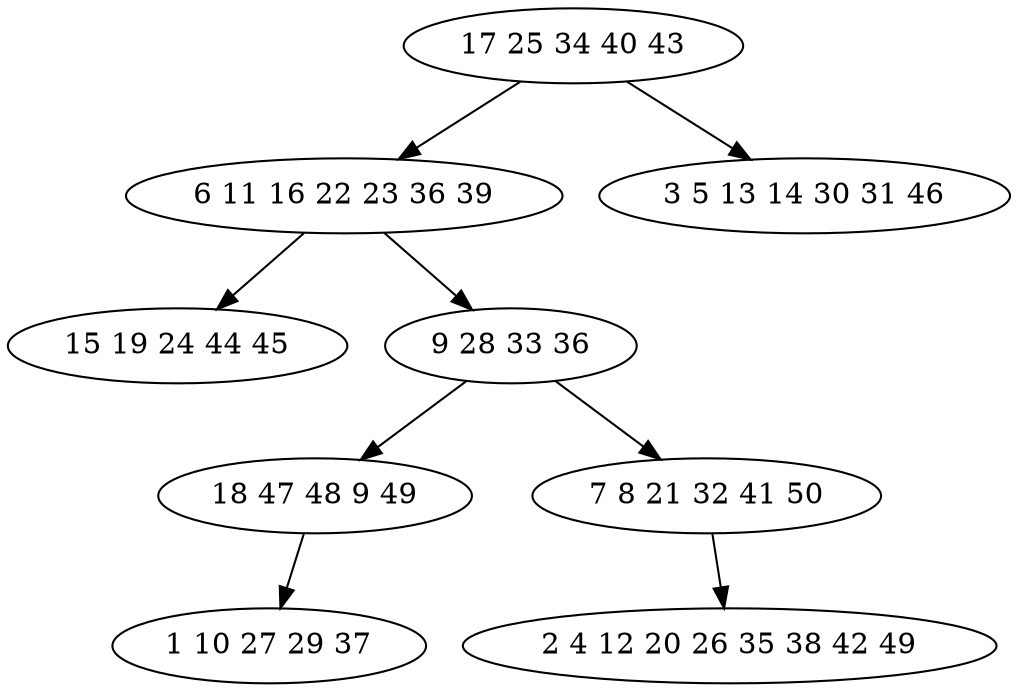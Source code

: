 digraph true_tree {
	"0" -> "1"
	"1" -> "2"
	"1" -> "3"
	"3" -> "4"
	"4" -> "5"
	"3" -> "6"
	"6" -> "7"
	"0" -> "8"
	"0" [label="17 25 34 40 43"];
	"1" [label="6 11 16 22 23 36 39"];
	"2" [label="15 19 24 44 45"];
	"3" [label="9 28 33 36"];
	"4" [label="18 47 48 9 49"];
	"5" [label="1 10 27 29 37"];
	"6" [label="7 8 21 32 41 50"];
	"7" [label="2 4 12 20 26 35 38 42 49"];
	"8" [label="3 5 13 14 30 31 46"];
}

